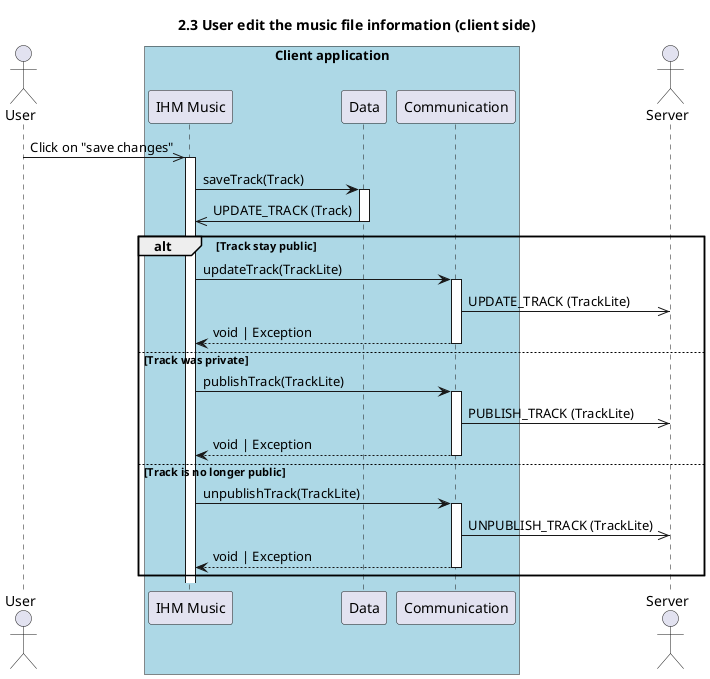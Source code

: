 @startuml 2.3 User edit the music file information (client side)
title 2.3 User edit the music file information (client side)

actor User
box "Client application" #LightBlue
    participant "IHM Music" as IHM
    participant Data 
    participant Communication
end box
actor Server

User ->> IHM++: Click on "save changes"

IHM -> Data++: saveTrack(Track)
Data->>IHM: UPDATE_TRACK (Track)
deactivate Data

alt Track stay public
    IHM -> Communication++: updateTrack(TrackLite)
    Communication ->> Server : UPDATE_TRACK (TrackLite)
    return void | Exception
else Track was private
    IHM -> Communication++: publishTrack(TrackLite)
    Communication ->> Server : PUBLISH_TRACK (TrackLite)
    return void | Exception
else Track is no longer public 
    IHM -> Communication++: unpublishTrack(TrackLite)
    Communication ->> Server : UNPUBLISH_TRACK (TrackLite)
    return void | Exception
end

@enduml